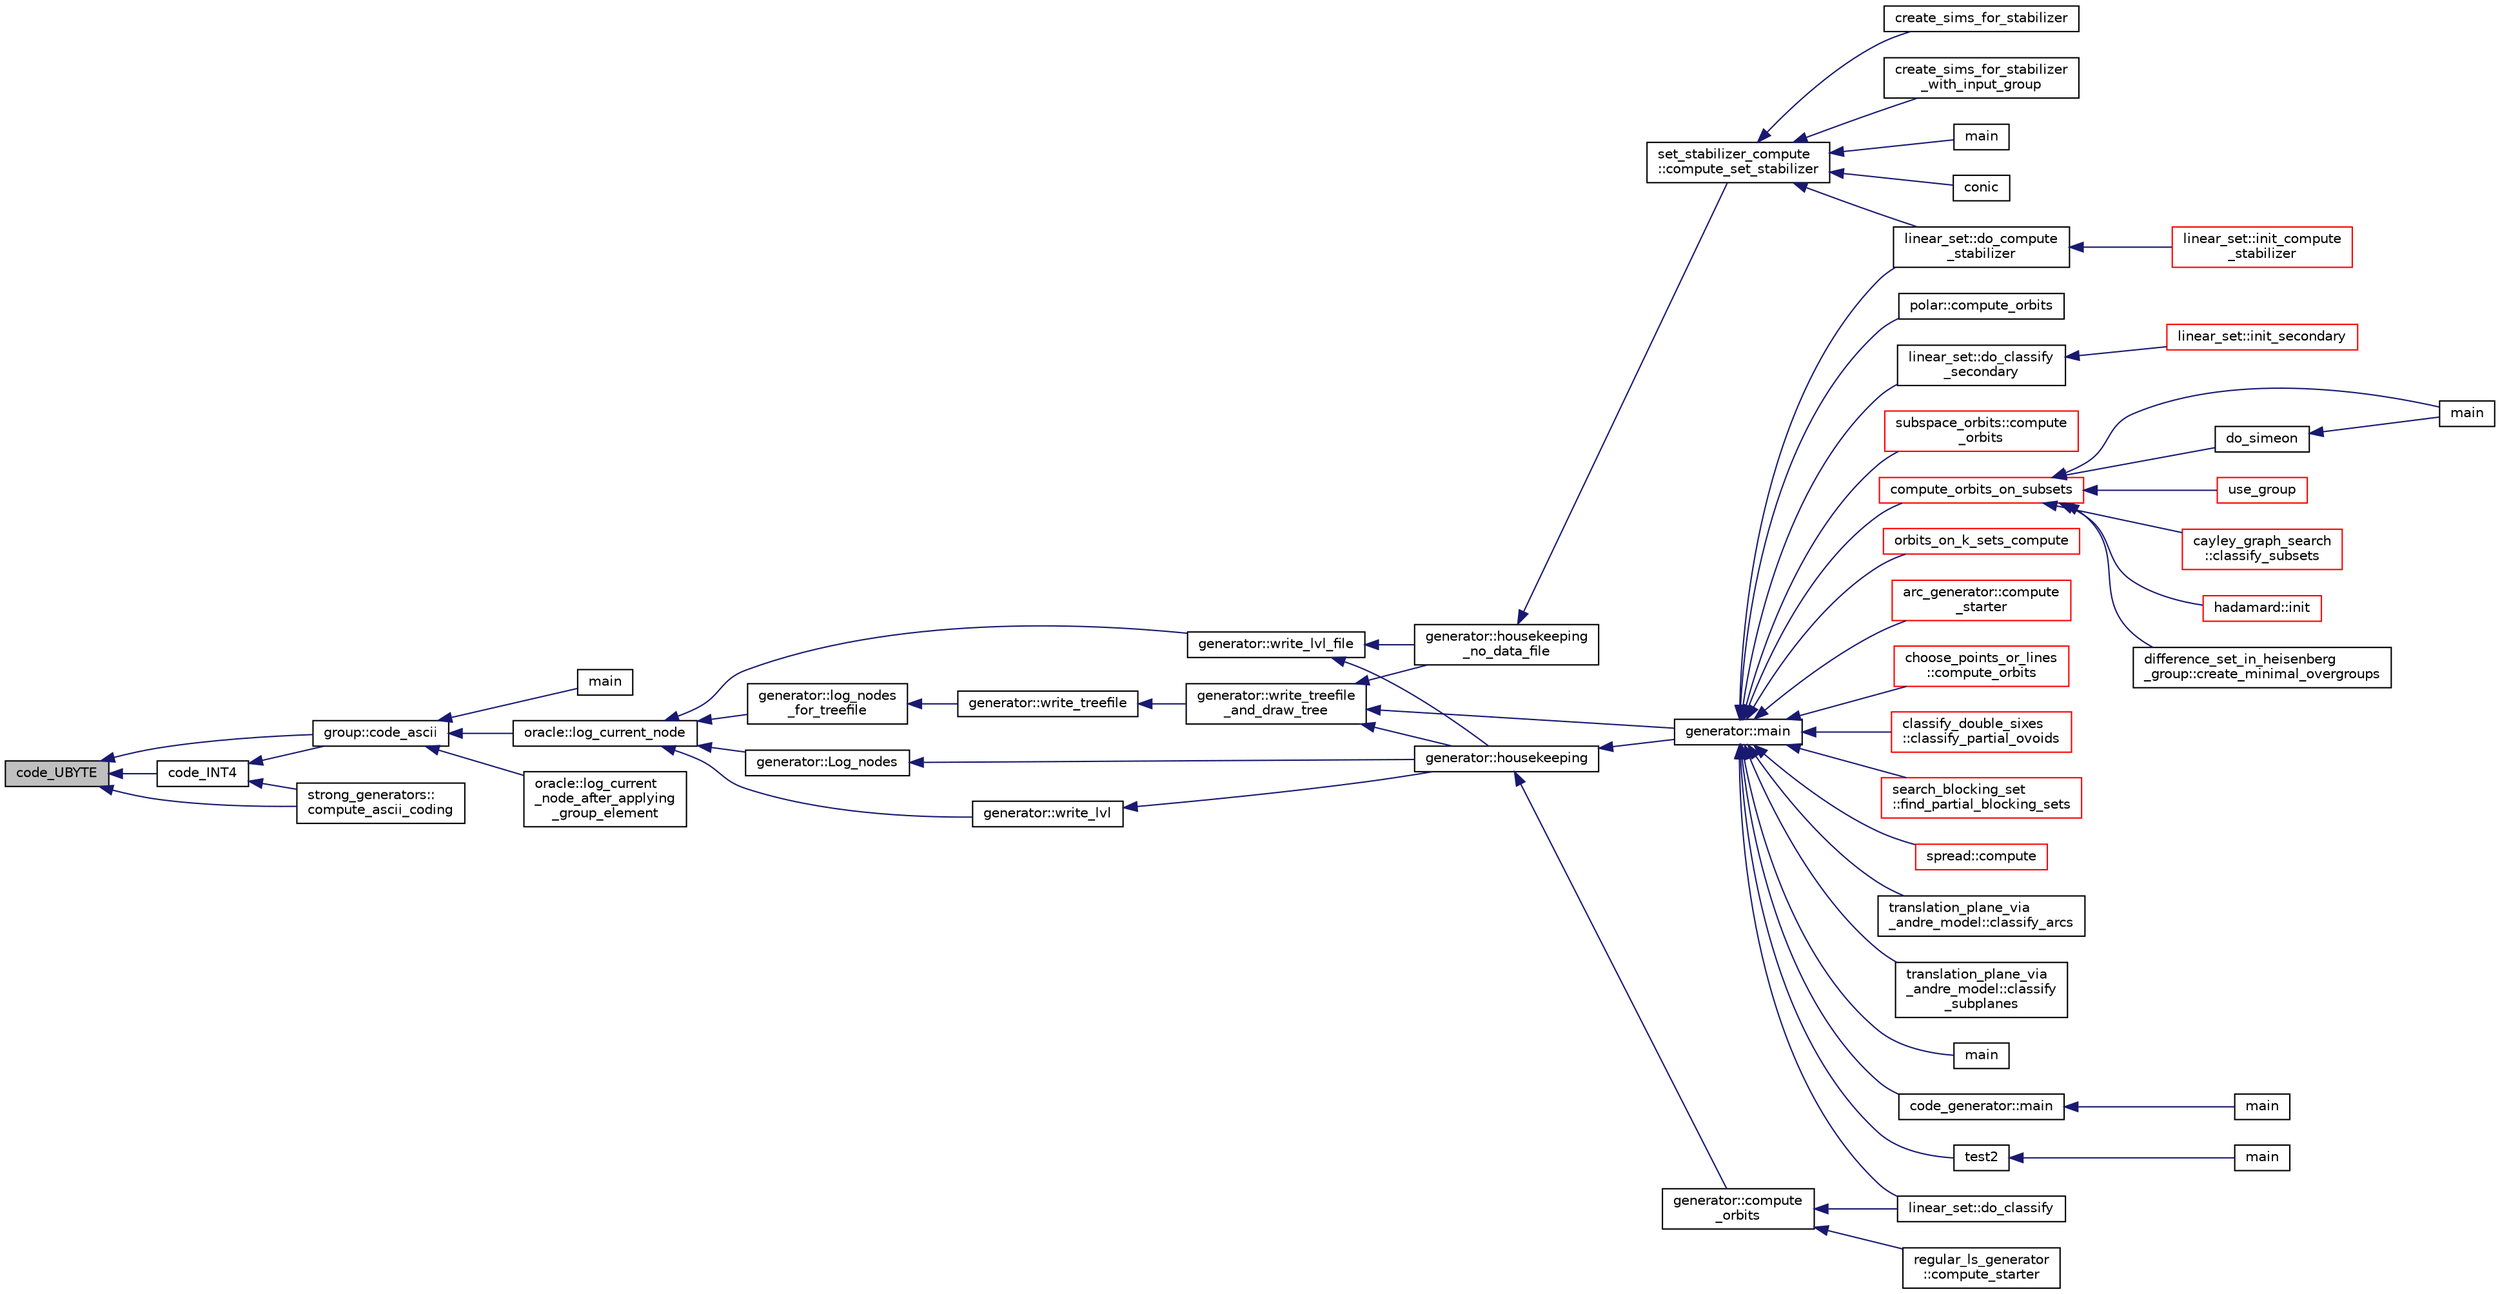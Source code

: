 digraph "code_UBYTE"
{
  edge [fontname="Helvetica",fontsize="10",labelfontname="Helvetica",labelfontsize="10"];
  node [fontname="Helvetica",fontsize="10",shape=record];
  rankdir="LR";
  Node724 [label="code_UBYTE",height=0.2,width=0.4,color="black", fillcolor="grey75", style="filled", fontcolor="black"];
  Node724 -> Node725 [dir="back",color="midnightblue",fontsize="10",style="solid",fontname="Helvetica"];
  Node725 [label="code_INT4",height=0.2,width=0.4,color="black", fillcolor="white", style="filled",URL="$d4/d74/util_8_c.html#a77bf7a59ce7634a3328237f863fd1251"];
  Node725 -> Node726 [dir="back",color="midnightblue",fontsize="10",style="solid",fontname="Helvetica"];
  Node726 [label="group::code_ascii",height=0.2,width=0.4,color="black", fillcolor="white", style="filled",URL="$d1/db7/classgroup.html#abb93ebcd087d3f1146f32c2b5203f913"];
  Node726 -> Node727 [dir="back",color="midnightblue",fontsize="10",style="solid",fontname="Helvetica"];
  Node727 [label="main",height=0.2,width=0.4,color="black", fillcolor="white", style="filled",URL="$d0/dfc/transpose_8_c.html#a217dbf8b442f20279ea00b898af96f52"];
  Node726 -> Node728 [dir="back",color="midnightblue",fontsize="10",style="solid",fontname="Helvetica"];
  Node728 [label="oracle::log_current_node",height=0.2,width=0.4,color="black", fillcolor="white", style="filled",URL="$d7/da7/classoracle.html#a51f9cd387e52812e9a67f4d9cfcca603"];
  Node728 -> Node729 [dir="back",color="midnightblue",fontsize="10",style="solid",fontname="Helvetica"];
  Node729 [label="generator::write_lvl_file",height=0.2,width=0.4,color="black", fillcolor="white", style="filled",URL="$d7/d73/classgenerator.html#a3d343cf5a5831b03d1bda3d89b1dd935"];
  Node729 -> Node730 [dir="back",color="midnightblue",fontsize="10",style="solid",fontname="Helvetica"];
  Node730 [label="generator::housekeeping",height=0.2,width=0.4,color="black", fillcolor="white", style="filled",URL="$d7/d73/classgenerator.html#aaf2bd92e8f74eb9fbc3244a6dde6f78c"];
  Node730 -> Node731 [dir="back",color="midnightblue",fontsize="10",style="solid",fontname="Helvetica"];
  Node731 [label="generator::compute\l_orbits",height=0.2,width=0.4,color="black", fillcolor="white", style="filled",URL="$d7/d73/classgenerator.html#a23989bc20ecaaed39c4119c758367f40"];
  Node731 -> Node732 [dir="back",color="midnightblue",fontsize="10",style="solid",fontname="Helvetica"];
  Node732 [label="regular_ls_generator\l::compute_starter",height=0.2,width=0.4,color="black", fillcolor="white", style="filled",URL="$d2/dd8/classregular__ls__generator.html#aa38907741058694a73194b02ceb4a53d"];
  Node731 -> Node733 [dir="back",color="midnightblue",fontsize="10",style="solid",fontname="Helvetica"];
  Node733 [label="linear_set::do_classify",height=0.2,width=0.4,color="black", fillcolor="white", style="filled",URL="$dd/d86/classlinear__set.html#a3eb2dbce7fa8b71901dfc12f288ddd0c"];
  Node730 -> Node734 [dir="back",color="midnightblue",fontsize="10",style="solid",fontname="Helvetica"];
  Node734 [label="generator::main",height=0.2,width=0.4,color="black", fillcolor="white", style="filled",URL="$d7/d73/classgenerator.html#a01abff8e9f231bf0d82e2e8e0061f242"];
  Node734 -> Node735 [dir="back",color="midnightblue",fontsize="10",style="solid",fontname="Helvetica"];
  Node735 [label="main",height=0.2,width=0.4,color="black", fillcolor="white", style="filled",URL="$d2/d11/codes_8h.html#a217dbf8b442f20279ea00b898af96f52"];
  Node734 -> Node736 [dir="back",color="midnightblue",fontsize="10",style="solid",fontname="Helvetica"];
  Node736 [label="code_generator::main",height=0.2,width=0.4,color="black", fillcolor="white", style="filled",URL="$db/d37/classcode__generator.html#ab3cf3a306e4032c2b471ac95321c599f"];
  Node736 -> Node737 [dir="back",color="midnightblue",fontsize="10",style="solid",fontname="Helvetica"];
  Node737 [label="main",height=0.2,width=0.4,color="black", fillcolor="white", style="filled",URL="$d4/d4f/codes_8_c.html#a217dbf8b442f20279ea00b898af96f52"];
  Node734 -> Node738 [dir="back",color="midnightblue",fontsize="10",style="solid",fontname="Helvetica"];
  Node738 [label="test2",height=0.2,width=0.4,color="black", fillcolor="white", style="filled",URL="$d9/db0/factor__space_8_c.html#a39d73a812e5fd8f1bc111e948368cb10"];
  Node738 -> Node739 [dir="back",color="midnightblue",fontsize="10",style="solid",fontname="Helvetica"];
  Node739 [label="main",height=0.2,width=0.4,color="black", fillcolor="white", style="filled",URL="$d9/db0/factor__space_8_c.html#a3c04138a5bfe5d72780bb7e82a18e627"];
  Node734 -> Node740 [dir="back",color="midnightblue",fontsize="10",style="solid",fontname="Helvetica"];
  Node740 [label="polar::compute_orbits",height=0.2,width=0.4,color="black", fillcolor="white", style="filled",URL="$da/d1c/classpolar.html#ac4c3c4f95d14c74ff4a3ec3f3479a1da"];
  Node734 -> Node733 [dir="back",color="midnightblue",fontsize="10",style="solid",fontname="Helvetica"];
  Node734 -> Node741 [dir="back",color="midnightblue",fontsize="10",style="solid",fontname="Helvetica"];
  Node741 [label="linear_set::do_classify\l_secondary",height=0.2,width=0.4,color="black", fillcolor="white", style="filled",URL="$dd/d86/classlinear__set.html#a47eb7f9995f3343abd3bdfbf9a9a9162"];
  Node741 -> Node742 [dir="back",color="midnightblue",fontsize="10",style="solid",fontname="Helvetica"];
  Node742 [label="linear_set::init_secondary",height=0.2,width=0.4,color="red", fillcolor="white", style="filled",URL="$dd/d86/classlinear__set.html#a7bf8cd7805559b5762921687a7c1ed97"];
  Node734 -> Node744 [dir="back",color="midnightblue",fontsize="10",style="solid",fontname="Helvetica"];
  Node744 [label="linear_set::do_compute\l_stabilizer",height=0.2,width=0.4,color="black", fillcolor="white", style="filled",URL="$dd/d86/classlinear__set.html#ae8f58ded28fb5370f4459cca42b7463b"];
  Node744 -> Node745 [dir="back",color="midnightblue",fontsize="10",style="solid",fontname="Helvetica"];
  Node745 [label="linear_set::init_compute\l_stabilizer",height=0.2,width=0.4,color="red", fillcolor="white", style="filled",URL="$dd/d86/classlinear__set.html#a0cc3eaec1896fdc977b62e94623b055b"];
  Node734 -> Node747 [dir="back",color="midnightblue",fontsize="10",style="solid",fontname="Helvetica"];
  Node747 [label="compute_orbits_on_subsets",height=0.2,width=0.4,color="red", fillcolor="white", style="filled",URL="$d3/d35/snakes__and__ladders__global_8_c.html#af33697aede0480110b1227f727252637"];
  Node747 -> Node748 [dir="back",color="midnightblue",fontsize="10",style="solid",fontname="Helvetica"];
  Node748 [label="cayley_graph_search\l::classify_subsets",height=0.2,width=0.4,color="red", fillcolor="white", style="filled",URL="$de/dae/classcayley__graph__search.html#a4cf8a90752e018a281481ac80ad52c4b"];
  Node747 -> Node751 [dir="back",color="midnightblue",fontsize="10",style="solid",fontname="Helvetica"];
  Node751 [label="hadamard::init",height=0.2,width=0.4,color="red", fillcolor="white", style="filled",URL="$d7/dbb/classhadamard.html#a16af359850b8bdd0d2a73e260d496c33"];
  Node747 -> Node753 [dir="back",color="midnightblue",fontsize="10",style="solid",fontname="Helvetica"];
  Node753 [label="difference_set_in_heisenberg\l_group::create_minimal_overgroups",height=0.2,width=0.4,color="black", fillcolor="white", style="filled",URL="$de/d8a/classdifference__set__in__heisenberg__group.html#a9bde5ad5da3ebaebf98fbfd3e8110b79"];
  Node747 -> Node754 [dir="back",color="midnightblue",fontsize="10",style="solid",fontname="Helvetica"];
  Node754 [label="main",height=0.2,width=0.4,color="black", fillcolor="white", style="filled",URL="$d5/d13/simeon_8_c.html#ae66f6b31b5ad750f1fe042a706a4e3d4"];
  Node747 -> Node755 [dir="back",color="midnightblue",fontsize="10",style="solid",fontname="Helvetica"];
  Node755 [label="do_simeon",height=0.2,width=0.4,color="black", fillcolor="white", style="filled",URL="$d5/d13/simeon_8_c.html#a36cf3f9cb484fa44da7a7dfcbe9385d0"];
  Node755 -> Node754 [dir="back",color="midnightblue",fontsize="10",style="solid",fontname="Helvetica"];
  Node747 -> Node756 [dir="back",color="midnightblue",fontsize="10",style="solid",fontname="Helvetica"];
  Node756 [label="use_group",height=0.2,width=0.4,color="red", fillcolor="white", style="filled",URL="$d9/d9f/all__cliques_8_c.html#aba62531e97173264c39afe2c7857af31"];
  Node734 -> Node765 [dir="back",color="midnightblue",fontsize="10",style="solid",fontname="Helvetica"];
  Node765 [label="orbits_on_k_sets_compute",height=0.2,width=0.4,color="red", fillcolor="white", style="filled",URL="$d3/d35/snakes__and__ladders__global_8_c.html#a96743526b15703539d544499276aaa71"];
  Node734 -> Node776 [dir="back",color="midnightblue",fontsize="10",style="solid",fontname="Helvetica"];
  Node776 [label="arc_generator::compute\l_starter",height=0.2,width=0.4,color="red", fillcolor="white", style="filled",URL="$d4/d21/classarc__generator.html#aad1dcec3a1c302e743d574bd1ac857d9"];
  Node734 -> Node781 [dir="back",color="midnightblue",fontsize="10",style="solid",fontname="Helvetica"];
  Node781 [label="choose_points_or_lines\l::compute_orbits",height=0.2,width=0.4,color="red", fillcolor="white", style="filled",URL="$d6/d75/classchoose__points__or__lines.html#adc353e2d41dc8a39563322c8cdd85f61"];
  Node734 -> Node783 [dir="back",color="midnightblue",fontsize="10",style="solid",fontname="Helvetica"];
  Node783 [label="classify_double_sixes\l::classify_partial_ovoids",height=0.2,width=0.4,color="red", fillcolor="white", style="filled",URL="$dd/d23/classclassify__double__sixes.html#a2253fca143a0e8a3e39655eb05668ae9"];
  Node734 -> Node785 [dir="back",color="midnightblue",fontsize="10",style="solid",fontname="Helvetica"];
  Node785 [label="search_blocking_set\l::find_partial_blocking_sets",height=0.2,width=0.4,color="red", fillcolor="white", style="filled",URL="$dc/d36/classsearch__blocking__set.html#ad3fdb3d356db75a02c406bc9d4e9e9b6"];
  Node734 -> Node787 [dir="back",color="midnightblue",fontsize="10",style="solid",fontname="Helvetica"];
  Node787 [label="spread::compute",height=0.2,width=0.4,color="red", fillcolor="white", style="filled",URL="$da/dc1/classspread.html#a9674466d3e03b8dad79882299c638a21"];
  Node734 -> Node789 [dir="back",color="midnightblue",fontsize="10",style="solid",fontname="Helvetica"];
  Node789 [label="translation_plane_via\l_andre_model::classify_arcs",height=0.2,width=0.4,color="black", fillcolor="white", style="filled",URL="$d1/dcc/classtranslation__plane__via__andre__model.html#ac8f002e812a8b152d41e806688601c5e"];
  Node734 -> Node790 [dir="back",color="midnightblue",fontsize="10",style="solid",fontname="Helvetica"];
  Node790 [label="translation_plane_via\l_andre_model::classify\l_subplanes",height=0.2,width=0.4,color="black", fillcolor="white", style="filled",URL="$d1/dcc/classtranslation__plane__via__andre__model.html#a794fefa95f0a7f7b887133375988ee55"];
  Node734 -> Node791 [dir="back",color="midnightblue",fontsize="10",style="solid",fontname="Helvetica"];
  Node791 [label="subspace_orbits::compute\l_orbits",height=0.2,width=0.4,color="red", fillcolor="white", style="filled",URL="$d2/d9f/classsubspace__orbits.html#a2778f8d49cde1675de1ef6acfe180b63"];
  Node729 -> Node793 [dir="back",color="midnightblue",fontsize="10",style="solid",fontname="Helvetica"];
  Node793 [label="generator::housekeeping\l_no_data_file",height=0.2,width=0.4,color="black", fillcolor="white", style="filled",URL="$d7/d73/classgenerator.html#a6c09d8dc65abd5c79f3310e8293a56d8"];
  Node793 -> Node794 [dir="back",color="midnightblue",fontsize="10",style="solid",fontname="Helvetica"];
  Node794 [label="set_stabilizer_compute\l::compute_set_stabilizer",height=0.2,width=0.4,color="black", fillcolor="white", style="filled",URL="$d8/dc6/classset__stabilizer__compute.html#ad4f92074322e98c7cd0ed5d4f8486b76"];
  Node794 -> Node795 [dir="back",color="midnightblue",fontsize="10",style="solid",fontname="Helvetica"];
  Node795 [label="main",height=0.2,width=0.4,color="black", fillcolor="white", style="filled",URL="$db/d67/test__hyperoval_8_c.html#a3c04138a5bfe5d72780bb7e82a18e627"];
  Node794 -> Node796 [dir="back",color="midnightblue",fontsize="10",style="solid",fontname="Helvetica"];
  Node796 [label="conic",height=0.2,width=0.4,color="black", fillcolor="white", style="filled",URL="$d4/de8/conic_8_c.html#a96def9474b981a9d5831a9b48d85d652"];
  Node794 -> Node744 [dir="back",color="midnightblue",fontsize="10",style="solid",fontname="Helvetica"];
  Node794 -> Node797 [dir="back",color="midnightblue",fontsize="10",style="solid",fontname="Helvetica"];
  Node797 [label="create_sims_for_stabilizer",height=0.2,width=0.4,color="black", fillcolor="white", style="filled",URL="$d0/d76/tl__algebra__and__number__theory_8h.html#af2c67d225072549409be710ac3cd30f8"];
  Node794 -> Node798 [dir="back",color="midnightblue",fontsize="10",style="solid",fontname="Helvetica"];
  Node798 [label="create_sims_for_stabilizer\l_with_input_group",height=0.2,width=0.4,color="black", fillcolor="white", style="filled",URL="$d0/d76/tl__algebra__and__number__theory_8h.html#af5482567a8d6ba5c2fe593bf6f7f9a0f"];
  Node728 -> Node799 [dir="back",color="midnightblue",fontsize="10",style="solid",fontname="Helvetica"];
  Node799 [label="generator::write_lvl",height=0.2,width=0.4,color="black", fillcolor="white", style="filled",URL="$d7/d73/classgenerator.html#a4427cbf38ba677033cea15f1ca62cce0"];
  Node799 -> Node730 [dir="back",color="midnightblue",fontsize="10",style="solid",fontname="Helvetica"];
  Node728 -> Node800 [dir="back",color="midnightblue",fontsize="10",style="solid",fontname="Helvetica"];
  Node800 [label="generator::log_nodes\l_for_treefile",height=0.2,width=0.4,color="black", fillcolor="white", style="filled",URL="$d7/d73/classgenerator.html#af759fd46cd675616d4816dddf6cdcab6"];
  Node800 -> Node801 [dir="back",color="midnightblue",fontsize="10",style="solid",fontname="Helvetica"];
  Node801 [label="generator::write_treefile",height=0.2,width=0.4,color="black", fillcolor="white", style="filled",URL="$d7/d73/classgenerator.html#a5c684cbe4faa75f676549200c475f5c3"];
  Node801 -> Node802 [dir="back",color="midnightblue",fontsize="10",style="solid",fontname="Helvetica"];
  Node802 [label="generator::write_treefile\l_and_draw_tree",height=0.2,width=0.4,color="black", fillcolor="white", style="filled",URL="$d7/d73/classgenerator.html#a70c78f45dba413014287e8cde2f7d6b5"];
  Node802 -> Node734 [dir="back",color="midnightblue",fontsize="10",style="solid",fontname="Helvetica"];
  Node802 -> Node730 [dir="back",color="midnightblue",fontsize="10",style="solid",fontname="Helvetica"];
  Node802 -> Node793 [dir="back",color="midnightblue",fontsize="10",style="solid",fontname="Helvetica"];
  Node728 -> Node803 [dir="back",color="midnightblue",fontsize="10",style="solid",fontname="Helvetica"];
  Node803 [label="generator::Log_nodes",height=0.2,width=0.4,color="black", fillcolor="white", style="filled",URL="$d7/d73/classgenerator.html#ae9af20d24cee32bf11fe6cb9f9d8cfdf"];
  Node803 -> Node730 [dir="back",color="midnightblue",fontsize="10",style="solid",fontname="Helvetica"];
  Node726 -> Node804 [dir="back",color="midnightblue",fontsize="10",style="solid",fontname="Helvetica"];
  Node804 [label="oracle::log_current\l_node_after_applying\l_group_element",height=0.2,width=0.4,color="black", fillcolor="white", style="filled",URL="$d7/da7/classoracle.html#a83654fe90c42572ee993416b5d1c4cb5"];
  Node725 -> Node805 [dir="back",color="midnightblue",fontsize="10",style="solid",fontname="Helvetica"];
  Node805 [label="strong_generators::\lcompute_ascii_coding",height=0.2,width=0.4,color="black", fillcolor="white", style="filled",URL="$dc/d09/classstrong__generators.html#aa3b81051f6c52b43b7ff188e22a9da6b"];
  Node724 -> Node726 [dir="back",color="midnightblue",fontsize="10",style="solid",fontname="Helvetica"];
  Node724 -> Node805 [dir="back",color="midnightblue",fontsize="10",style="solid",fontname="Helvetica"];
}
